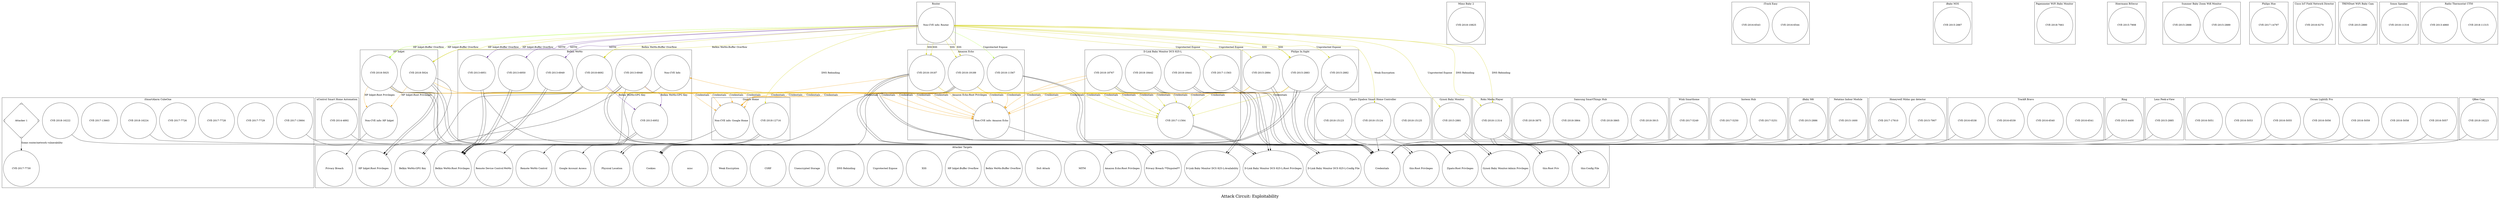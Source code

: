 /*****
Attack Circuit: Exploitability
*****/

digraph G {
  graph [splines=true overlap=false]
  node  [shape=ellipse, width=3, height=3]
  0 -> 1 [label="Some router/network vulnerability"];
  subgraph cluster_1 {
  label="iSmartAlarm CubeOne";  0 [label="Attacker 1", shape=Mdiamond];
    1 [label="CVE-2017-7730"];
    2 [label="CVE-2017-7729"];
    3 [label="CVE-2017-7728"];
    4 [label="CVE-2017-7726"];
    5 [label="CVE-2017-13664"];
    6 [label="CVE-2017-13663"];
    7 [label="CVE-2018-16222"];
    8 [label="CVE-2018-16224"];
  }
  subgraph cluster_2 {
  label="uControl Smart Home Automation";    9 [label="CVE-2014-4892"];
  }
  subgraph cluster_3 {
  label="Zipato Zipabox Smart Home Controller";    10 [label="CVE-2018-15125"];
    11 [label="CVE-2018-15124"];
    12 [label="CVE-2018-15123"];
  }
  subgraph cluster_4 {
  label="Samsung SmartThings Hub";    13 [label="CVE-2018-3915"];
    14 [label="CVE-2018-3865"];
    15 [label="CVE-2018-3864"];
    16 [label="CVE-2018-3875"];
  }
  subgraph cluster_5 {
  label="Mimo Baby 2";    17 [label="CVE-2018-10825"];
  }
  subgraph cluster_6 {
  label="HP Inkjet";    18 [label="Non-CVE info: HP Inkjet"];
    19 [label="CVE-2018-5925"];
    20 [label="CVE-2018-5924"];
  }
  subgraph cluster_7 {
  label="Wink Smarthome";    21 [label="CVE-2017-5249"];
  }
  subgraph cluster_8 {
  label="iTrack Easy";    22 [label="CVE-2016-6544"];
    23 [label="CVE-2016-6543"];
  }
  subgraph cluster_9 {
  label="Insteon Hub";    24 [label="CVE-2017-5251"];
    25 [label="CVE-2017-5250"];
  }
  subgraph cluster_10 {
  label="iBaby M3S";    26 [label="CVE-2015-2887"];
  }
  subgraph cluster_11 {
  label="Papenmeier WiFi Baby Monitor ";    27 [label="CVE-2018-7661"];
  }
  subgraph cluster_12 {
  label="Hoermann BiSecur";    28 [label="CVE-2015-7908"];
  }
  subgraph cluster_13 {
  label="Belkin WeMo";    29 [label="CVE-2018-6692"];
    30 [label="CVE-2013-6952"];
    31 [label="CVE-2013-6951"];
    32 [label="CVE-2013-6950"];
    33 [label="CVE-2013-6949"];
    34 [label="CVE-2013-6948"];
    35 [label="Non-CVE Info"];
  }
  subgraph cluster_14 {
  label="Summer Baby Zoom Wifi Monitor";    36 [label="CVE-2015-2889"];
    37 [label="CVE-2015-2888"];
  }
  subgraph cluster_15 {
  label="Philips Hue";    38 [label="CVE-2017-14797"];
  }
  subgraph cluster_16 {
  label="Cisco IoT Field Network Director";    39 [label="CVE-2018-0270"];
  }
  subgraph cluster_17 {
  label="iBaby M6";    40 [label="CVE-2015-2886"];
  }
  subgraph cluster_18 {
  label="Netatmo Indoor Module";    41 [label="CVE-2015-1600"];
  }
  subgraph cluster_19 {
  label="Amazon Echo";    42 [label="Non-CVE info: Amazon Echo"];
    43 [label="CVE-2018-19189"];
    44 [label="CVE-2018-19187"];
    45 [label="CVE-2018-11567"];
  }
  subgraph cluster_20 {
  label="Honeywell Midas gas detector";    46 [label="CVE-2017-17910"];
    47 [label="CVE-2015-7907"];
  }
  subgraph cluster_21 {
  label="TRENDnet WiFi Baby Cam";    48 [label="CVE-2015-2880"];
  }
  subgraph cluster_22 {
  label="TrackR Bravo";    49 [label="CVE-2016-6541"];
    50 [label="CVE-2016-6540"];
    51 [label="CVE-2016-6539"];
    52 [label="CVE-2016-6538"];
  }
  subgraph cluster_23 {
  label="Router";    53 [label="Non-CVE info: Router"];
  }
  subgraph cluster_24 {
  label="Ring";    54 [label="CVE-2015-4400"];
  }
  subgraph cluster_25 {
  label="Lens Peek-a-View";    55 [label="CVE-2015-2885"];
  }
  subgraph cluster_26 {
  label="Sonos Speaker";    56 [label="CVE-2018-11316"];
  }
  subgraph cluster_27 {
  label="D-Link Baby Monitor DCS 825-L";    57 [label="CVE-2018-18767"];
    58 [label="CVE-2018-18442"];
    59 [label="CVE-2018-18441"];
    60 [label="CVE-2017-11564"];
    61 [label="CVE-2017-11563"];
  }
  subgraph cluster_28 {
  label="Osram Lightify Pro";    62 [label="CVE-2016-5059"];
    63 [label="CVE-2016-5058"];
    64 [label="CVE-2016-5057"];
    65 [label="CVE-2016-5056"];
    66 [label="CVE-2016-5055"];
    67 [label="CVE-2016-5053"];
    68 [label="CVE-2016-5051"];
  }
  subgraph cluster_29 {
  label="Google Home";    69 [label="Non-CVE info: Google Home"];
    70 [label="CVE-2018-12716"];
  }
  subgraph cluster_30 {
  label="Gynoii Baby Monitor";    71 [label="CVE-2015-2881"];
  }
  subgraph cluster_31 {
  label="Roku Media Player";    72 [label="CVE-2018-11314"];
  }
  subgraph cluster_32 {
  label="Philips In.Sight";    73 [label="CVE-2015-2884"];
    74 [label="CVE-2015-2883"];
    75 [label="CVE-2015-2882"];
  }
  subgraph cluster_33 {
  label="QBee Cam";    76 [label="CVE-2018-16223"];
  }
  subgraph cluster_34 {
  label="Radio Thermostat CT50";    77 [label="CVE-2018-11315"];
    78 [label="CVE-2013-4860"];
  }
  subgraph cluster_35 {
  label="Attacker Targets";    79 [label="Zipato:Root Privileges"];
    80 [label="Privacy Breach"];
    81 [label="Credentials"];
    82 [label="HP Inkjet:Root Privileges"];
    83 [label="Belkin WeMo:GPG Key"];
    84 [label="Belkin WeMo:Root Privileges"];
    85 [label="Remote Device Control:WeMo"];
    86 [label="Remote WeMo Control"];
    87 [label="Amazon Echo:Root Privileges"];
    88 [label="Cookies"];
    89 [label="Privacy Breach **Disputed**"];
    90 [label="MITM"];
    91 [label="DoS Attack"];
    92 [label="Belkin WeMo:Buffer Overflow"];
    93 [label="HP Inkjet:Buffer Overflow"];
    94 [label="XSS"];
    95 [label="Unprotected Expose"];
    96 [label="DNS Rebinding"];
    97 [label="Unencrypted Storage"];
    98 [label="CSRF"];
    99 [label="Weak Encryption"];
    100 [label="misc"];
    101 [label="D-Link Baby Monitor DCS 825-L:Availability"];
    102 [label="D-Link Baby Monitor DCS 825-L:Config File"];
    103 [label="D-Link Baby Monitor DCS 825-L:Root Privileges"];
    104 [label="Google Account Access"];
    105 [label="Physical Location"];
    106 [label="Gynoii Baby Monitor:Admin Privileges"];
    107 [label="this:Root Priv"];
    108 [label="this:Config File"];
    109 [label="this:Root Privileges"];
  }
  19 -> 18 [label="HP Inkjet:Root Privileges" color="orange2"];
  20 -> 18 [label="HP Inkjet:Root Privileges" color="orange2"];
  19 -> 42 [label="Credentials" color="orange2"];
  20 -> 42 [label="Credentials" color="orange2"];
  19 -> 60 [label="Credentials" color="yellow3"];
  20 -> 60 [label="Credentials" color="yellow3"];
  19 -> 69 [label="Credentials" color="orange2"];
  20 -> 69 [label="Credentials" color="orange2"];
  29 -> 30 [label="Belkin WeMo:GPG Key" color="purple4"];
  34 -> 30 [label="Belkin WeMo:GPG Key" color="purple4"];
  29 -> 42 [label="Credentials" color="orange2"];
  34 -> 42 [label="Credentials" color="orange2"];
  29 -> 60 [label="Credentials" color="yellow3"];
  34 -> 60 [label="Credentials" color="yellow3"];
  29 -> 69 [label="Credentials" color="orange2"];
  34 -> 69 [label="Credentials" color="orange2"];
  42 -> 35 [label="Amazon Echo:Root Privileges" color="orange2"];
  43 -> 42 [label="Credentials" color="orange2"];
  44 -> 42 [label="Credentials" color="orange2"];
  43 -> 60 [label="Credentials" color="yellow3"];
  44 -> 60 [label="Credentials" color="yellow3"];
  43 -> 69 [label="Credentials" color="orange2"];
  44 -> 69 [label="Credentials" color="orange2"];
  53 -> 11 [label="Weak Encryption" color="yellow3"];
  53 -> 19 [label="HP Inkjet:Buffer Overflow" color="greenyellow"];
  53 -> 19 [label="HP Inkjet:Buffer Overflow" color="greenyellow"];
  53 -> 20 [label="HP Inkjet:Buffer Overflow" color="yellow3"];
  53 -> 20 [label="HP Inkjet:Buffer Overflow" color="yellow3"];
  53 -> 29 [label="Belkin WeMo:Buffer Overflow" color="yellow3"];
  53 -> 29 [label="Belkin WeMo:Buffer Overflow" color="yellow3"];
  53 -> 31 [label="MITM" color="purple4"];
  53 -> 32 [label="MITM" color="purple4"];
  53 -> 33 [label="MITM" color="purple4"];
  53 -> 43 [label="XSS" color="yellow3"];
  53 -> 43 [label="XSS" color="yellow3"];
  53 -> 44 [label="XSS" color="yellow3"];
  53 -> 44 [label="XSS" color="yellow3"];
  53 -> 45 [label="Unprotected Expose" color="greenyellow"];
  53 -> 61 [label="Unprotected Expose" color="yellow3"];
  53 -> 70 [label="DNS Rebinding" color="yellow3"];
  53 -> 71 [label="Unprotected Expose" color="yellow3"];
  53 -> 72 [label="DNS Rebinding" color="yellow3"];
  53 -> 72 [label="DNS Rebinding" color="yellow3"];
  53 -> 73 [label="Unprotected Expose" color="yellow3"];
  53 -> 74 [label="XSS" color="yellow3"];
  53 -> 74 [label="XSS" color="yellow3"];
  53 -> 75 [label="Unprotected Expose" color="yellow3"];
  57 -> 42 [label="Credentials" color="orange2"];
  57 -> 60 [label="Credentials" color="yellow3"];
  57 -> 69 [label="Credentials" color="orange2"];
  73 -> 42 [label="Credentials" color="orange2"];
  74 -> 42 [label="Credentials" color="orange2"];
  73 -> 60 [label="Credentials" color="yellow3"];
  74 -> 60 [label="Credentials" color="yellow3"];
  73 -> 69 [label="Credentials" color="orange2"];
  74 -> 69 [label="Credentials" color="orange2"];
  5 -> 81 [color="black"];
  7 -> 81 [color="black"];
  8 -> 81 [color="black"];
  9 -> 81 [color="black"];
  11 -> 79 [color="black"];
  11 -> 81 [color="black"];
  12 -> 79 [color="black"];
  13 -> 81 [color="black"];
  18 ->  80 [color="black"];
  19 -> 81 [color="black"];
  19 -> 82 [color="black"];
  19 -> 81 [color="black"];
  19 -> 82 [color="black"];
  20 -> 81 [color="black"];
  20 -> 82 [color="black"];
  20 -> 81 [color="black"];
  21 -> 81 [color="black"];
  24 -> 81 [color="black"];
  29 -> 81 [color="black"];
  29 -> 83 [color="black"];
  29 -> 84 [color="black"];
  30 -> 84 [color="black"];
  30 -> 84 [color="black"];
  31 -> 84 [color="black"];
  31 -> 84 [color="black"];
  32 -> 84 [color="black"];
  32 -> 84 [color="black"];
  33 -> 84 [color="black"];
  33 -> 84 [color="black"];
  34 -> 81 [color="black"];
  34 -> 83 [color="black"];
  34 -> 85 [color="black"];
  34 -> 81 [color="black"];
  35 ->  86 [color="black"];
  40 -> 81 [color="black"];
  41 -> 81 [color="black"];
  42 ->  87 [color="black"];
  43 -> 88 [color="black"];
  43 -> 81 [color="black"];
  43 -> 81 [color="black"];
  44 -> 88 [color="black"];
  44 -> 81 [color="black"];
  44 -> 81 [color="black"];
  45 -> 89 [color="black"];
  45 -> 89 [color="black"];
  46 -> 81 [color="black"];
  47 -> 81 [color="black"];
  52 -> 81 [color="black"];
  54 -> 81 [color="black"];
  55 -> 81 [color="black"];
  57 ->  81 [color="black"];
  57 ->  81 [color="black"];
  58 ->  101 [color="black"];
  58 ->  101 [color="black"];
  59 ->  102 [color="black"];
  59 ->  102 [color="black"];
  60 -> 103 [color="black"];
  60 -> 103 [color="black"];
  61 -> 103 [color="black"];
  61 -> 103 [color="black"];
  62 -> 81 [color="black"];
  64 -> 81 [color="black"];
  66 -> 81 [color="black"];
  69 ->  104 [color="black"];
  70 -> 105 [color="black"];
  70 -> 105 [color="black"];
  71 -> 106 [color="black"];
  71 -> 106 [color="black"];
  72 -> 107 [color="black"];
  72 -> 108 [color="black"];
  72 -> 107 [color="black"];
  72 -> 108 [color="black"];
  73 -> 81 [color="black"];
  73 -> 81 [color="black"];
  74 -> 88 [color="black"];
  74 -> 81 [color="black"];
  74 -> 88 [color="black"];
  74 -> 81 [color="black"];
  75 -> 109 [color="black"];
  75 -> 109 [color="black"];
  76 -> 81 [color="black"];
  label = "\nAttack Circuit: Exploitability\n";  fontsize=24;
}